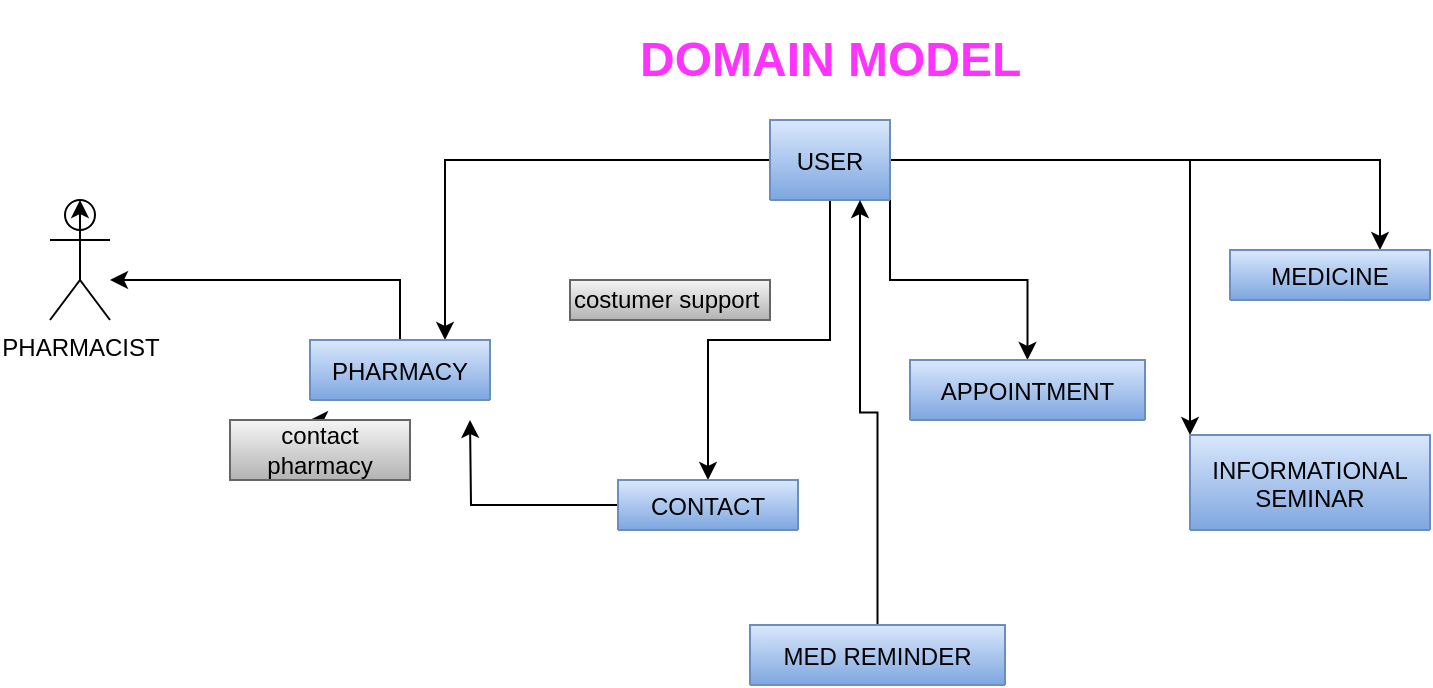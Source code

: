 <mxfile version="17.4.3" type="github">
  <diagram id="C5RBs43oDa-KdzZeNtuy" name="Page-1">
    <mxGraphModel dx="1038" dy="1716" grid="1" gridSize="10" guides="1" tooltips="1" connect="1" arrows="1" fold="1" page="1" pageScale="1" pageWidth="827" pageHeight="1169" math="0" shadow="0">
      <root>
        <mxCell id="WIyWlLk6GJQsqaUBKTNV-0" />
        <mxCell id="WIyWlLk6GJQsqaUBKTNV-1" parent="WIyWlLk6GJQsqaUBKTNV-0" />
        <mxCell id="YtRB11wtSp8Mzxa6hK0c-66" style="edgeStyle=orthogonalEdgeStyle;rounded=0;orthogonalLoop=1;jettySize=auto;html=1;exitX=0.5;exitY=1;exitDx=0;exitDy=0;" edge="1" parent="WIyWlLk6GJQsqaUBKTNV-1" source="YtRB11wtSp8Mzxa6hK0c-14" target="YtRB11wtSp8Mzxa6hK0c-26">
          <mxGeometry relative="1" as="geometry" />
        </mxCell>
        <mxCell id="YtRB11wtSp8Mzxa6hK0c-67" style="edgeStyle=orthogonalEdgeStyle;rounded=0;orthogonalLoop=1;jettySize=auto;html=1;exitX=1;exitY=1;exitDx=0;exitDy=0;" edge="1" parent="WIyWlLk6GJQsqaUBKTNV-1" source="YtRB11wtSp8Mzxa6hK0c-14" target="YtRB11wtSp8Mzxa6hK0c-18">
          <mxGeometry relative="1" as="geometry" />
        </mxCell>
        <mxCell id="YtRB11wtSp8Mzxa6hK0c-68" style="edgeStyle=orthogonalEdgeStyle;rounded=0;orthogonalLoop=1;jettySize=auto;html=1;exitX=1;exitY=0.5;exitDx=0;exitDy=0;entryX=0.75;entryY=0;entryDx=0;entryDy=0;" edge="1" parent="WIyWlLk6GJQsqaUBKTNV-1" source="YtRB11wtSp8Mzxa6hK0c-14" target="YtRB11wtSp8Mzxa6hK0c-34">
          <mxGeometry relative="1" as="geometry" />
        </mxCell>
        <mxCell id="YtRB11wtSp8Mzxa6hK0c-70" style="edgeStyle=orthogonalEdgeStyle;rounded=0;orthogonalLoop=1;jettySize=auto;html=1;entryX=0;entryY=0;entryDx=0;entryDy=0;" edge="1" parent="WIyWlLk6GJQsqaUBKTNV-1" source="YtRB11wtSp8Mzxa6hK0c-14" target="YtRB11wtSp8Mzxa6hK0c-46">
          <mxGeometry relative="1" as="geometry" />
        </mxCell>
        <mxCell id="YtRB11wtSp8Mzxa6hK0c-72" style="edgeStyle=orthogonalEdgeStyle;rounded=0;orthogonalLoop=1;jettySize=auto;html=1;entryX=0.75;entryY=0;entryDx=0;entryDy=0;fontColor=#FF33FF;" edge="1" parent="WIyWlLk6GJQsqaUBKTNV-1" source="YtRB11wtSp8Mzxa6hK0c-14" target="YtRB11wtSp8Mzxa6hK0c-42">
          <mxGeometry relative="1" as="geometry" />
        </mxCell>
        <mxCell id="YtRB11wtSp8Mzxa6hK0c-14" value="USER" style="swimlane;fontStyle=0;childLayout=stackLayout;horizontal=1;startSize=50;horizontalStack=0;resizeParent=1;resizeParentMax=0;resizeLast=0;collapsible=1;marginBottom=0;fillColor=#dae8fc;strokeColor=#6c8ebf;gradientColor=#7ea6e0;" vertex="1" collapsed="1" parent="WIyWlLk6GJQsqaUBKTNV-1">
          <mxGeometry x="400" y="50" width="60" height="40" as="geometry">
            <mxRectangle x="370" y="40" width="140" height="60" as="alternateBounds" />
          </mxGeometry>
        </mxCell>
        <mxCell id="YtRB11wtSp8Mzxa6hK0c-18" value="APPOINTMENT" style="swimlane;fontStyle=0;childLayout=stackLayout;horizontal=1;startSize=60;horizontalStack=0;resizeParent=1;resizeParentMax=0;resizeLast=0;collapsible=1;marginBottom=0;fillColor=#dae8fc;gradientColor=#7ea6e0;strokeColor=#6c8ebf;" vertex="1" collapsed="1" parent="WIyWlLk6GJQsqaUBKTNV-1">
          <mxGeometry x="470" y="170" width="117.5" height="30" as="geometry">
            <mxRectangle x="390" y="230" width="140" height="60" as="alternateBounds" />
          </mxGeometry>
        </mxCell>
        <mxCell id="YtRB11wtSp8Mzxa6hK0c-69" style="edgeStyle=orthogonalEdgeStyle;rounded=0;orthogonalLoop=1;jettySize=auto;html=1;entryX=0.75;entryY=1;entryDx=0;entryDy=0;" edge="1" parent="WIyWlLk6GJQsqaUBKTNV-1" source="YtRB11wtSp8Mzxa6hK0c-22" target="YtRB11wtSp8Mzxa6hK0c-14">
          <mxGeometry relative="1" as="geometry" />
        </mxCell>
        <mxCell id="YtRB11wtSp8Mzxa6hK0c-22" value="MED REMINDER" style="swimlane;fontStyle=0;childLayout=stackLayout;horizontal=1;startSize=30;horizontalStack=0;resizeParent=1;resizeParentMax=0;resizeLast=0;collapsible=1;marginBottom=0;fillColor=#dae8fc;gradientColor=#7ea6e0;strokeColor=#6c8ebf;" vertex="1" collapsed="1" parent="WIyWlLk6GJQsqaUBKTNV-1">
          <mxGeometry x="390" y="302.5" width="127.5" height="30" as="geometry">
            <mxRectangle x="90" y="410" width="140" height="60" as="alternateBounds" />
          </mxGeometry>
        </mxCell>
        <mxCell id="YtRB11wtSp8Mzxa6hK0c-61" style="edgeStyle=orthogonalEdgeStyle;rounded=0;orthogonalLoop=1;jettySize=auto;html=1;" edge="1" parent="WIyWlLk6GJQsqaUBKTNV-1" source="YtRB11wtSp8Mzxa6hK0c-26">
          <mxGeometry relative="1" as="geometry">
            <mxPoint x="250" y="200" as="targetPoint" />
          </mxGeometry>
        </mxCell>
        <mxCell id="YtRB11wtSp8Mzxa6hK0c-26" value="CONTACT" style="swimlane;fontStyle=0;childLayout=stackLayout;horizontal=1;startSize=25;horizontalStack=0;resizeParent=1;resizeParentMax=0;resizeLast=0;collapsible=1;marginBottom=0;fillColor=#dae8fc;gradientColor=#7ea6e0;strokeColor=#6c8ebf;" vertex="1" collapsed="1" parent="WIyWlLk6GJQsqaUBKTNV-1">
          <mxGeometry x="324" y="230" width="90" height="25" as="geometry">
            <mxRectangle x="630" y="300" width="140" height="60" as="alternateBounds" />
          </mxGeometry>
        </mxCell>
        <mxCell id="YtRB11wtSp8Mzxa6hK0c-34" value="MEDICINE" style="swimlane;fontStyle=0;childLayout=stackLayout;horizontal=1;startSize=55;horizontalStack=0;resizeParent=1;resizeParentMax=0;resizeLast=0;collapsible=1;marginBottom=0;fillColor=#dae8fc;strokeColor=#6c8ebf;gradientColor=#7ea6e0;" vertex="1" collapsed="1" parent="WIyWlLk6GJQsqaUBKTNV-1">
          <mxGeometry x="630" y="115" width="100" height="25" as="geometry">
            <mxRectangle x="580" y="110" width="140" height="60" as="alternateBounds" />
          </mxGeometry>
        </mxCell>
        <mxCell id="YtRB11wtSp8Mzxa6hK0c-57" value="" style="edgeStyle=orthogonalEdgeStyle;rounded=0;orthogonalLoop=1;jettySize=auto;html=1;" edge="1" parent="WIyWlLk6GJQsqaUBKTNV-1" source="YtRB11wtSp8Mzxa6hK0c-42" target="YtRB11wtSp8Mzxa6hK0c-52">
          <mxGeometry relative="1" as="geometry">
            <Array as="points">
              <mxPoint x="215" y="130" />
            </Array>
          </mxGeometry>
        </mxCell>
        <mxCell id="YtRB11wtSp8Mzxa6hK0c-42" value="PHARMACY" style="swimlane;fontStyle=0;childLayout=stackLayout;horizontal=1;startSize=60;horizontalStack=0;resizeParent=1;resizeParentMax=0;resizeLast=0;collapsible=1;marginBottom=0;fillColor=#dae8fc;gradientColor=#7ea6e0;strokeColor=#6c8ebf;" vertex="1" collapsed="1" parent="WIyWlLk6GJQsqaUBKTNV-1">
          <mxGeometry x="170" y="160" width="90" height="30" as="geometry">
            <mxRectangle x="130" y="100" width="140" height="60" as="alternateBounds" />
          </mxGeometry>
        </mxCell>
        <mxCell id="YtRB11wtSp8Mzxa6hK0c-46" value="INFORMATIONAL&#xa;SEMINAR" style="swimlane;fontStyle=0;childLayout=stackLayout;horizontal=1;startSize=60;horizontalStack=0;resizeParent=1;resizeParentMax=0;resizeLast=0;collapsible=1;marginBottom=0;fillColor=#dae8fc;strokeColor=#6c8ebf;gradientColor=#7ea6e0;" vertex="1" collapsed="1" parent="WIyWlLk6GJQsqaUBKTNV-1">
          <mxGeometry x="610" y="207.5" width="120" height="47.5" as="geometry">
            <mxRectangle x="220" y="290" width="140" height="60" as="alternateBounds" />
          </mxGeometry>
        </mxCell>
        <mxCell id="YtRB11wtSp8Mzxa6hK0c-52" value="PHARMACIST" style="shape=umlActor;verticalLabelPosition=bottom;verticalAlign=top;html=1;outlineConnect=0;" vertex="1" parent="WIyWlLk6GJQsqaUBKTNV-1">
          <mxGeometry x="40" y="90" width="30" height="60" as="geometry" />
        </mxCell>
        <mxCell id="YtRB11wtSp8Mzxa6hK0c-59" value="costumer support&amp;nbsp;" style="rounded=0;whiteSpace=wrap;html=1;fillColor=#f5f5f5;gradientColor=#b3b3b3;strokeColor=#666666;" vertex="1" parent="WIyWlLk6GJQsqaUBKTNV-1">
          <mxGeometry x="300" y="130" width="100" height="20" as="geometry" />
        </mxCell>
        <mxCell id="YtRB11wtSp8Mzxa6hK0c-64" style="edgeStyle=orthogonalEdgeStyle;rounded=0;orthogonalLoop=1;jettySize=auto;html=1;exitX=0.5;exitY=0;exitDx=0;exitDy=0;" edge="1" parent="WIyWlLk6GJQsqaUBKTNV-1" source="YtRB11wtSp8Mzxa6hK0c-62">
          <mxGeometry relative="1" as="geometry">
            <mxPoint x="170" y="200" as="targetPoint" />
          </mxGeometry>
        </mxCell>
        <mxCell id="YtRB11wtSp8Mzxa6hK0c-62" value="contact pharmacy" style="rounded=0;whiteSpace=wrap;html=1;fillColor=#f5f5f5;gradientColor=#b3b3b3;strokeColor=#666666;" vertex="1" parent="WIyWlLk6GJQsqaUBKTNV-1">
          <mxGeometry x="130" y="200" width="90" height="30" as="geometry" />
        </mxCell>
        <mxCell id="YtRB11wtSp8Mzxa6hK0c-63" style="edgeStyle=orthogonalEdgeStyle;rounded=0;orthogonalLoop=1;jettySize=auto;html=1;exitX=0.5;exitY=0.5;exitDx=0;exitDy=0;exitPerimeter=0;entryX=0.5;entryY=0;entryDx=0;entryDy=0;entryPerimeter=0;" edge="1" parent="WIyWlLk6GJQsqaUBKTNV-1" source="YtRB11wtSp8Mzxa6hK0c-52" target="YtRB11wtSp8Mzxa6hK0c-52">
          <mxGeometry relative="1" as="geometry" />
        </mxCell>
        <mxCell id="YtRB11wtSp8Mzxa6hK0c-71" value="&lt;h1&gt;&lt;font color=&quot;#ff33ff&quot;&gt;DOMAIN MODEL&lt;/font&gt;&lt;/h1&gt;" style="text;html=1;strokeColor=none;fillColor=none;spacing=5;spacingTop=-20;whiteSpace=wrap;overflow=hidden;rounded=0;" vertex="1" parent="WIyWlLk6GJQsqaUBKTNV-1">
          <mxGeometry x="330" width="220" height="40" as="geometry" />
        </mxCell>
      </root>
    </mxGraphModel>
  </diagram>
</mxfile>

